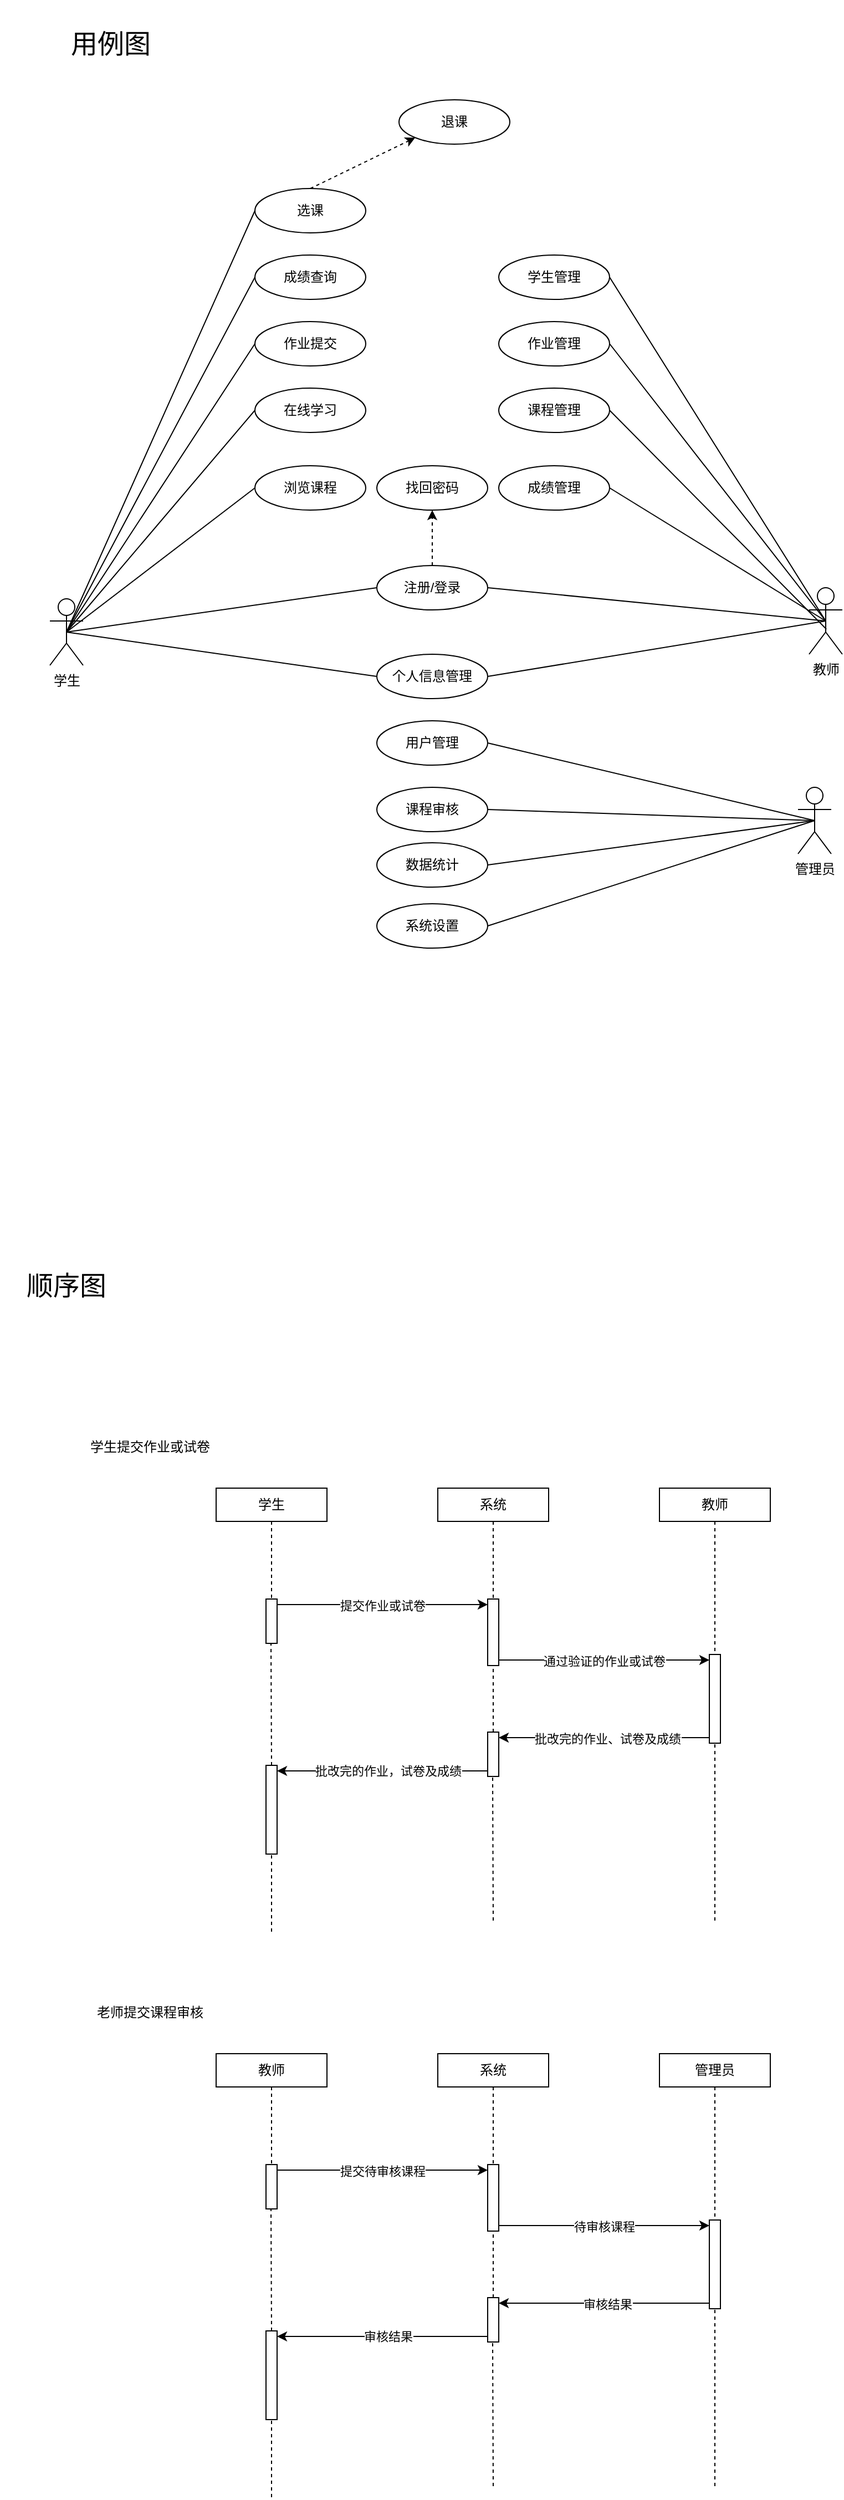 <mxfile version="28.2.7">
  <diagram name="第 1 页" id="fLlvPfosthLHn55bA1Um">
    <mxGraphModel dx="1546" dy="2075" grid="1" gridSize="10" guides="1" tooltips="1" connect="1" arrows="1" fold="1" page="1" pageScale="1" pageWidth="827" pageHeight="1169" math="0" shadow="0">
      <root>
        <mxCell id="0" />
        <mxCell id="1" parent="0" />
        <mxCell id="AGmfwcTbtCIHx4mE_C7z-1" value="学生" style="shape=umlActor;verticalLabelPosition=bottom;verticalAlign=top;html=1;" parent="1" vertex="1">
          <mxGeometry x="55" y="310" width="30" height="60" as="geometry" />
        </mxCell>
        <mxCell id="c6DCxE2B7xJcaenQP5aC-27" style="edgeStyle=orthogonalEdgeStyle;rounded=0;orthogonalLoop=1;jettySize=auto;html=1;entryX=0.5;entryY=1;entryDx=0;entryDy=0;dashed=1;" edge="1" parent="1" source="AGmfwcTbtCIHx4mE_C7z-2" target="c6DCxE2B7xJcaenQP5aC-26">
          <mxGeometry relative="1" as="geometry" />
        </mxCell>
        <mxCell id="AGmfwcTbtCIHx4mE_C7z-2" value="注册/登录" style="ellipse;whiteSpace=wrap;html=1;" parent="1" vertex="1">
          <mxGeometry x="350" y="280" width="100" height="40" as="geometry" />
        </mxCell>
        <mxCell id="AGmfwcTbtCIHx4mE_C7z-3" value="教师" style="shape=umlActor;verticalLabelPosition=bottom;verticalAlign=top;html=1;" parent="1" vertex="1">
          <mxGeometry x="740" y="300" width="30" height="60" as="geometry" />
        </mxCell>
        <mxCell id="AGmfwcTbtCIHx4mE_C7z-4" value="管理员" style="shape=umlActor;verticalLabelPosition=bottom;verticalAlign=top;html=1;" parent="1" vertex="1">
          <mxGeometry x="730" y="480" width="30" height="60" as="geometry" />
        </mxCell>
        <mxCell id="AGmfwcTbtCIHx4mE_C7z-8" value="个人信息管理" style="ellipse;whiteSpace=wrap;html=1;" parent="1" vertex="1">
          <mxGeometry x="350" y="360" width="100" height="40" as="geometry" />
        </mxCell>
        <mxCell id="AGmfwcTbtCIHx4mE_C7z-9" value="浏览课程" style="ellipse;whiteSpace=wrap;html=1;" parent="1" vertex="1">
          <mxGeometry x="240" y="190" width="100" height="40" as="geometry" />
        </mxCell>
        <mxCell id="AGmfwcTbtCIHx4mE_C7z-10" value="选课" style="ellipse;whiteSpace=wrap;html=1;" parent="1" vertex="1">
          <mxGeometry x="240" y="-60" width="100" height="40" as="geometry" />
        </mxCell>
        <mxCell id="AGmfwcTbtCIHx4mE_C7z-11" value="退课" style="ellipse;whiteSpace=wrap;html=1;" parent="1" vertex="1">
          <mxGeometry x="370" y="-140" width="100" height="40" as="geometry" />
        </mxCell>
        <mxCell id="AGmfwcTbtCIHx4mE_C7z-12" value="在线学习" style="ellipse;whiteSpace=wrap;html=1;" parent="1" vertex="1">
          <mxGeometry x="240" y="120" width="100" height="40" as="geometry" />
        </mxCell>
        <mxCell id="AGmfwcTbtCIHx4mE_C7z-13" value="作业提交" style="ellipse;whiteSpace=wrap;html=1;" parent="1" vertex="1">
          <mxGeometry x="240" y="60" width="100" height="40" as="geometry" />
        </mxCell>
        <mxCell id="AGmfwcTbtCIHx4mE_C7z-14" value="成绩查询" style="ellipse;whiteSpace=wrap;html=1;" parent="1" vertex="1">
          <mxGeometry x="240" width="100" height="40" as="geometry" />
        </mxCell>
        <mxCell id="AGmfwcTbtCIHx4mE_C7z-15" value="课程管理" style="ellipse;whiteSpace=wrap;html=1;" parent="1" vertex="1">
          <mxGeometry x="460" y="120" width="100" height="40" as="geometry" />
        </mxCell>
        <mxCell id="AGmfwcTbtCIHx4mE_C7z-16" value="作业管理" style="ellipse;whiteSpace=wrap;html=1;" parent="1" vertex="1">
          <mxGeometry x="460" y="60" width="100" height="40" as="geometry" />
        </mxCell>
        <mxCell id="AGmfwcTbtCIHx4mE_C7z-17" value="成绩管理" style="ellipse;whiteSpace=wrap;html=1;" parent="1" vertex="1">
          <mxGeometry x="460" y="190" width="100" height="40" as="geometry" />
        </mxCell>
        <mxCell id="AGmfwcTbtCIHx4mE_C7z-18" value="学生管理" style="ellipse;whiteSpace=wrap;html=1;" parent="1" vertex="1">
          <mxGeometry x="460" width="100" height="40" as="geometry" />
        </mxCell>
        <mxCell id="AGmfwcTbtCIHx4mE_C7z-19" value="用户管理" style="ellipse;whiteSpace=wrap;html=1;" parent="1" vertex="1">
          <mxGeometry x="350" y="420" width="100" height="40" as="geometry" />
        </mxCell>
        <mxCell id="AGmfwcTbtCIHx4mE_C7z-20" value="课程审核" style="ellipse;whiteSpace=wrap;html=1;" parent="1" vertex="1">
          <mxGeometry x="350" y="480" width="100" height="40" as="geometry" />
        </mxCell>
        <mxCell id="AGmfwcTbtCIHx4mE_C7z-21" value="数据统计" style="ellipse;whiteSpace=wrap;html=1;" parent="1" vertex="1">
          <mxGeometry x="350" y="530" width="100" height="40" as="geometry" />
        </mxCell>
        <mxCell id="AGmfwcTbtCIHx4mE_C7z-22" value="系统设置" style="ellipse;whiteSpace=wrap;html=1;" parent="1" vertex="1">
          <mxGeometry x="350" y="585" width="100" height="40" as="geometry" />
        </mxCell>
        <mxCell id="AGmfwcTbtCIHx4mE_C7z-26" value="" style="endArrow=none;html=1;rounded=0;entryX=0;entryY=0.5;entryDx=0;entryDy=0;exitX=0.5;exitY=0.5;exitDx=0;exitDy=0;exitPerimeter=0;" parent="1" source="AGmfwcTbtCIHx4mE_C7z-1" target="AGmfwcTbtCIHx4mE_C7z-2" edge="1">
          <mxGeometry width="50" height="50" relative="1" as="geometry">
            <mxPoint x="110" y="340" as="sourcePoint" />
            <mxPoint x="160" y="290" as="targetPoint" />
          </mxGeometry>
        </mxCell>
        <mxCell id="AGmfwcTbtCIHx4mE_C7z-27" value="" style="endArrow=none;html=1;rounded=0;entryX=0;entryY=0.5;entryDx=0;entryDy=0;exitX=0.5;exitY=0.5;exitDx=0;exitDy=0;exitPerimeter=0;" parent="1" source="AGmfwcTbtCIHx4mE_C7z-1" target="AGmfwcTbtCIHx4mE_C7z-8" edge="1">
          <mxGeometry width="50" height="50" relative="1" as="geometry">
            <mxPoint x="110" y="340" as="sourcePoint" />
            <mxPoint x="440" y="190" as="targetPoint" />
          </mxGeometry>
        </mxCell>
        <mxCell id="AGmfwcTbtCIHx4mE_C7z-28" value="" style="endArrow=none;html=1;rounded=0;entryX=0.5;entryY=0.5;entryDx=0;entryDy=0;entryPerimeter=0;exitX=1;exitY=0.5;exitDx=0;exitDy=0;" parent="1" source="AGmfwcTbtCIHx4mE_C7z-2" target="AGmfwcTbtCIHx4mE_C7z-3" edge="1">
          <mxGeometry width="50" height="50" relative="1" as="geometry">
            <mxPoint x="370" y="190" as="sourcePoint" />
            <mxPoint x="420" y="140" as="targetPoint" />
          </mxGeometry>
        </mxCell>
        <mxCell id="AGmfwcTbtCIHx4mE_C7z-29" value="" style="endArrow=none;html=1;rounded=0;exitX=1;exitY=0.5;exitDx=0;exitDy=0;entryX=0.5;entryY=0.5;entryDx=0;entryDy=0;entryPerimeter=0;" parent="1" source="AGmfwcTbtCIHx4mE_C7z-8" target="AGmfwcTbtCIHx4mE_C7z-3" edge="1">
          <mxGeometry width="50" height="50" relative="1" as="geometry">
            <mxPoint x="490" y="250" as="sourcePoint" />
            <mxPoint x="540" y="200" as="targetPoint" />
          </mxGeometry>
        </mxCell>
        <mxCell id="AGmfwcTbtCIHx4mE_C7z-30" value="" style="endArrow=none;html=1;rounded=0;exitX=0.5;exitY=0.5;exitDx=0;exitDy=0;exitPerimeter=0;entryX=0;entryY=0.5;entryDx=0;entryDy=0;" parent="1" source="AGmfwcTbtCIHx4mE_C7z-1" target="AGmfwcTbtCIHx4mE_C7z-10" edge="1">
          <mxGeometry width="50" height="50" relative="1" as="geometry">
            <mxPoint x="110" y="220" as="sourcePoint" />
            <mxPoint x="160" y="170" as="targetPoint" />
          </mxGeometry>
        </mxCell>
        <mxCell id="AGmfwcTbtCIHx4mE_C7z-31" value="" style="endArrow=none;html=1;rounded=0;exitX=0.5;exitY=0.5;exitDx=0;exitDy=0;exitPerimeter=0;entryX=0;entryY=0.5;entryDx=0;entryDy=0;" parent="1" source="AGmfwcTbtCIHx4mE_C7z-1" target="AGmfwcTbtCIHx4mE_C7z-14" edge="1">
          <mxGeometry width="50" height="50" relative="1" as="geometry">
            <mxPoint x="140" y="230" as="sourcePoint" />
            <mxPoint x="190" y="180" as="targetPoint" />
          </mxGeometry>
        </mxCell>
        <mxCell id="AGmfwcTbtCIHx4mE_C7z-32" value="" style="endArrow=none;html=1;rounded=0;exitX=0.5;exitY=0.5;exitDx=0;exitDy=0;exitPerimeter=0;entryX=0;entryY=0.5;entryDx=0;entryDy=0;" parent="1" source="AGmfwcTbtCIHx4mE_C7z-1" target="AGmfwcTbtCIHx4mE_C7z-13" edge="1">
          <mxGeometry width="50" height="50" relative="1" as="geometry">
            <mxPoint x="200" y="250" as="sourcePoint" />
            <mxPoint x="250" y="200" as="targetPoint" />
          </mxGeometry>
        </mxCell>
        <mxCell id="AGmfwcTbtCIHx4mE_C7z-33" value="" style="endArrow=none;html=1;rounded=0;exitX=0.5;exitY=0.5;exitDx=0;exitDy=0;exitPerimeter=0;entryX=0;entryY=0.5;entryDx=0;entryDy=0;" parent="1" source="AGmfwcTbtCIHx4mE_C7z-1" target="AGmfwcTbtCIHx4mE_C7z-12" edge="1">
          <mxGeometry width="50" height="50" relative="1" as="geometry">
            <mxPoint x="190" y="340" as="sourcePoint" />
            <mxPoint x="240" y="290" as="targetPoint" />
          </mxGeometry>
        </mxCell>
        <mxCell id="AGmfwcTbtCIHx4mE_C7z-34" value="" style="endArrow=none;html=1;rounded=0;exitX=0.5;exitY=0.5;exitDx=0;exitDy=0;exitPerimeter=0;entryX=0;entryY=0.5;entryDx=0;entryDy=0;" parent="1" source="AGmfwcTbtCIHx4mE_C7z-1" target="AGmfwcTbtCIHx4mE_C7z-9" edge="1">
          <mxGeometry width="50" height="50" relative="1" as="geometry">
            <mxPoint x="240" y="310" as="sourcePoint" />
            <mxPoint x="290" y="260" as="targetPoint" />
          </mxGeometry>
        </mxCell>
        <mxCell id="AGmfwcTbtCIHx4mE_C7z-35" value="" style="endArrow=none;html=1;rounded=0;entryX=0.5;entryY=0.5;entryDx=0;entryDy=0;entryPerimeter=0;exitX=1;exitY=0.5;exitDx=0;exitDy=0;" parent="1" source="AGmfwcTbtCIHx4mE_C7z-17" target="AGmfwcTbtCIHx4mE_C7z-3" edge="1">
          <mxGeometry width="50" height="50" relative="1" as="geometry">
            <mxPoint x="580" y="230" as="sourcePoint" />
            <mxPoint x="630" y="180" as="targetPoint" />
          </mxGeometry>
        </mxCell>
        <mxCell id="AGmfwcTbtCIHx4mE_C7z-36" value="" style="endArrow=none;html=1;rounded=0;entryX=0.52;entryY=0.623;entryDx=0;entryDy=0;entryPerimeter=0;exitX=1;exitY=0.5;exitDx=0;exitDy=0;" parent="1" source="AGmfwcTbtCIHx4mE_C7z-15" target="AGmfwcTbtCIHx4mE_C7z-3" edge="1">
          <mxGeometry width="50" height="50" relative="1" as="geometry">
            <mxPoint x="640" y="260" as="sourcePoint" />
            <mxPoint x="690" y="210" as="targetPoint" />
          </mxGeometry>
        </mxCell>
        <mxCell id="AGmfwcTbtCIHx4mE_C7z-37" value="" style="endArrow=none;html=1;rounded=0;entryX=0.5;entryY=0.5;entryDx=0;entryDy=0;entryPerimeter=0;exitX=1;exitY=0.5;exitDx=0;exitDy=0;" parent="1" source="AGmfwcTbtCIHx4mE_C7z-16" target="AGmfwcTbtCIHx4mE_C7z-3" edge="1">
          <mxGeometry width="50" height="50" relative="1" as="geometry">
            <mxPoint x="690" y="330" as="sourcePoint" />
            <mxPoint x="740" y="280" as="targetPoint" />
          </mxGeometry>
        </mxCell>
        <mxCell id="AGmfwcTbtCIHx4mE_C7z-38" value="" style="endArrow=none;html=1;rounded=0;exitX=0.5;exitY=0.5;exitDx=0;exitDy=0;exitPerimeter=0;entryX=1;entryY=0.5;entryDx=0;entryDy=0;" parent="1" source="AGmfwcTbtCIHx4mE_C7z-3" target="AGmfwcTbtCIHx4mE_C7z-18" edge="1">
          <mxGeometry width="50" height="50" relative="1" as="geometry">
            <mxPoint x="690" y="160" as="sourcePoint" />
            <mxPoint x="740" y="160" as="targetPoint" />
          </mxGeometry>
        </mxCell>
        <mxCell id="AGmfwcTbtCIHx4mE_C7z-39" value="" style="endArrow=classic;html=1;rounded=0;exitX=0.5;exitY=0;exitDx=0;exitDy=0;entryX=0;entryY=1;entryDx=0;entryDy=0;endFill=1;dashed=1;" parent="1" source="AGmfwcTbtCIHx4mE_C7z-10" target="AGmfwcTbtCIHx4mE_C7z-11" edge="1">
          <mxGeometry width="50" height="50" relative="1" as="geometry">
            <mxPoint x="390" as="sourcePoint" />
            <mxPoint x="440" y="-50" as="targetPoint" />
          </mxGeometry>
        </mxCell>
        <mxCell id="AGmfwcTbtCIHx4mE_C7z-41" value="" style="endArrow=none;html=1;rounded=0;exitX=1;exitY=0.5;exitDx=0;exitDy=0;entryX=0.5;entryY=0.5;entryDx=0;entryDy=0;entryPerimeter=0;" parent="1" source="AGmfwcTbtCIHx4mE_C7z-22" edge="1" target="AGmfwcTbtCIHx4mE_C7z-4">
          <mxGeometry width="50" height="50" relative="1" as="geometry">
            <mxPoint x="180" y="530" as="sourcePoint" />
            <mxPoint x="720" y="510" as="targetPoint" />
          </mxGeometry>
        </mxCell>
        <mxCell id="AGmfwcTbtCIHx4mE_C7z-42" value="" style="endArrow=none;html=1;rounded=0;entryX=0.5;entryY=0.5;entryDx=0;entryDy=0;entryPerimeter=0;exitX=1;exitY=0.5;exitDx=0;exitDy=0;" parent="1" source="AGmfwcTbtCIHx4mE_C7z-21" target="AGmfwcTbtCIHx4mE_C7z-4" edge="1">
          <mxGeometry width="50" height="50" relative="1" as="geometry">
            <mxPoint x="230" y="560" as="sourcePoint" />
            <mxPoint x="280" y="510" as="targetPoint" />
          </mxGeometry>
        </mxCell>
        <mxCell id="AGmfwcTbtCIHx4mE_C7z-43" value="" style="endArrow=none;html=1;rounded=0;entryX=0.5;entryY=0.5;entryDx=0;entryDy=0;entryPerimeter=0;exitX=1;exitY=0.5;exitDx=0;exitDy=0;" parent="1" source="AGmfwcTbtCIHx4mE_C7z-20" target="AGmfwcTbtCIHx4mE_C7z-4" edge="1">
          <mxGeometry width="50" height="50" relative="1" as="geometry">
            <mxPoint x="290" y="600" as="sourcePoint" />
            <mxPoint x="340" y="550" as="targetPoint" />
          </mxGeometry>
        </mxCell>
        <mxCell id="AGmfwcTbtCIHx4mE_C7z-44" value="" style="endArrow=none;html=1;rounded=0;entryX=0.5;entryY=0.5;entryDx=0;entryDy=0;entryPerimeter=0;exitX=1;exitY=0.5;exitDx=0;exitDy=0;" parent="1" source="AGmfwcTbtCIHx4mE_C7z-19" target="AGmfwcTbtCIHx4mE_C7z-4" edge="1">
          <mxGeometry width="50" height="50" relative="1" as="geometry">
            <mxPoint x="320" y="640" as="sourcePoint" />
            <mxPoint x="370" y="590" as="targetPoint" />
          </mxGeometry>
        </mxCell>
        <mxCell id="AGmfwcTbtCIHx4mE_C7z-50" style="edgeStyle=orthogonalEdgeStyle;rounded=0;orthogonalLoop=1;jettySize=auto;html=1;exitX=0.5;exitY=1;exitDx=0;exitDy=0;dashed=1;endArrow=none;startFill=0;" parent="1" source="AGmfwcTbtCIHx4mE_C7z-47" edge="1">
          <mxGeometry relative="1" as="geometry">
            <mxPoint x="255" y="1212" as="targetPoint" />
          </mxGeometry>
        </mxCell>
        <mxCell id="AGmfwcTbtCIHx4mE_C7z-47" value="学生" style="rounded=0;whiteSpace=wrap;html=1;" parent="1" vertex="1">
          <mxGeometry x="205" y="1112" width="100" height="30" as="geometry" />
        </mxCell>
        <mxCell id="AGmfwcTbtCIHx4mE_C7z-57" style="edgeStyle=orthogonalEdgeStyle;rounded=0;orthogonalLoop=1;jettySize=auto;html=1;exitX=0.5;exitY=1;exitDx=0;exitDy=0;dashed=1;" parent="1" source="AGmfwcTbtCIHx4mE_C7z-48" edge="1">
          <mxGeometry relative="1" as="geometry">
            <mxPoint x="455" y="1222" as="targetPoint" />
          </mxGeometry>
        </mxCell>
        <mxCell id="AGmfwcTbtCIHx4mE_C7z-48" value="系统" style="rounded=0;whiteSpace=wrap;html=1;" parent="1" vertex="1">
          <mxGeometry x="405" y="1112" width="100" height="30" as="geometry" />
        </mxCell>
        <mxCell id="AGmfwcTbtCIHx4mE_C7z-52" style="edgeStyle=orthogonalEdgeStyle;rounded=0;orthogonalLoop=1;jettySize=auto;html=1;endArrow=none;startFill=0;dashed=1;" parent="1" source="AGmfwcTbtCIHx4mE_C7z-49" edge="1">
          <mxGeometry relative="1" as="geometry">
            <mxPoint x="655" y="1262" as="targetPoint" />
          </mxGeometry>
        </mxCell>
        <mxCell id="AGmfwcTbtCIHx4mE_C7z-49" value="教师" style="rounded=0;whiteSpace=wrap;html=1;" parent="1" vertex="1">
          <mxGeometry x="605" y="1112" width="100" height="30" as="geometry" />
        </mxCell>
        <mxCell id="AGmfwcTbtCIHx4mE_C7z-54" value="" style="html=1;points=[[0,0,0,0,5],[0,1,0,0,-5],[1,0,0,0,5],[1,1,0,0,-5]];perimeter=orthogonalPerimeter;outlineConnect=0;targetShapes=umlLifeline;portConstraint=eastwest;newEdgeStyle={&quot;curved&quot;:0,&quot;rounded&quot;:0};" parent="1" vertex="1">
          <mxGeometry x="250" y="1212" width="10" height="40" as="geometry" />
        </mxCell>
        <mxCell id="AGmfwcTbtCIHx4mE_C7z-59" value="" style="html=1;points=[[0,0,0,0,5],[0,1,0,0,-5],[1,0,0,0,5],[1,1,0,0,-5]];perimeter=orthogonalPerimeter;outlineConnect=0;targetShapes=umlLifeline;portConstraint=eastwest;newEdgeStyle={&quot;curved&quot;:0,&quot;rounded&quot;:0};" parent="1" vertex="1">
          <mxGeometry x="450" y="1212" width="10" height="60" as="geometry" />
        </mxCell>
        <mxCell id="AGmfwcTbtCIHx4mE_C7z-60" style="edgeStyle=orthogonalEdgeStyle;rounded=0;orthogonalLoop=1;jettySize=auto;html=1;curved=0;exitX=1;exitY=0;exitDx=0;exitDy=5;exitPerimeter=0;entryX=0;entryY=0;entryDx=0;entryDy=5;entryPerimeter=0;" parent="1" source="AGmfwcTbtCIHx4mE_C7z-54" target="AGmfwcTbtCIHx4mE_C7z-59" edge="1">
          <mxGeometry relative="1" as="geometry" />
        </mxCell>
        <mxCell id="AGmfwcTbtCIHx4mE_C7z-61" value="提交作业或试卷" style="edgeLabel;html=1;align=center;verticalAlign=middle;resizable=0;points=[];" parent="AGmfwcTbtCIHx4mE_C7z-60" vertex="1" connectable="0">
          <mxGeometry x="-0.006" y="-1" relative="1" as="geometry">
            <mxPoint as="offset" />
          </mxGeometry>
        </mxCell>
        <mxCell id="AGmfwcTbtCIHx4mE_C7z-62" value="" style="html=1;points=[[0,0,0,0,5],[0,1,0,0,-5],[1,0,0,0,5],[1,1,0,0,-5]];perimeter=orthogonalPerimeter;outlineConnect=0;targetShapes=umlLifeline;portConstraint=eastwest;newEdgeStyle={&quot;curved&quot;:0,&quot;rounded&quot;:0};" parent="1" vertex="1">
          <mxGeometry x="650" y="1262" width="10" height="80" as="geometry" />
        </mxCell>
        <mxCell id="AGmfwcTbtCIHx4mE_C7z-63" style="edgeStyle=orthogonalEdgeStyle;rounded=0;orthogonalLoop=1;jettySize=auto;html=1;curved=0;exitX=1;exitY=1;exitDx=0;exitDy=-5;exitPerimeter=0;entryX=0;entryY=0;entryDx=0;entryDy=5;entryPerimeter=0;" parent="1" source="AGmfwcTbtCIHx4mE_C7z-59" target="AGmfwcTbtCIHx4mE_C7z-62" edge="1">
          <mxGeometry relative="1" as="geometry" />
        </mxCell>
        <mxCell id="AGmfwcTbtCIHx4mE_C7z-64" value="通过验证的作业或试卷" style="edgeLabel;html=1;align=center;verticalAlign=middle;resizable=0;points=[];" parent="AGmfwcTbtCIHx4mE_C7z-63" vertex="1" connectable="0">
          <mxGeometry x="-0.006" y="-1" relative="1" as="geometry">
            <mxPoint as="offset" />
          </mxGeometry>
        </mxCell>
        <mxCell id="AGmfwcTbtCIHx4mE_C7z-65" value="" style="endArrow=none;html=1;rounded=0;exitX=0.5;exitY=0;exitDx=0;exitDy=0;exitPerimeter=0;dashed=1;" parent="1" source="AGmfwcTbtCIHx4mE_C7z-66" target="AGmfwcTbtCIHx4mE_C7z-59" edge="1">
          <mxGeometry width="50" height="50" relative="1" as="geometry">
            <mxPoint x="455" y="1322" as="sourcePoint" />
            <mxPoint x="455" y="1282" as="targetPoint" />
          </mxGeometry>
        </mxCell>
        <mxCell id="AGmfwcTbtCIHx4mE_C7z-66" value="" style="html=1;points=[[0,0,0,0,5],[0,1,0,0,-5],[1,0,0,0,5],[1,1,0,0,-5]];perimeter=orthogonalPerimeter;outlineConnect=0;targetShapes=umlLifeline;portConstraint=eastwest;newEdgeStyle={&quot;curved&quot;:0,&quot;rounded&quot;:0};" parent="1" vertex="1">
          <mxGeometry x="450" y="1332" width="10" height="40" as="geometry" />
        </mxCell>
        <mxCell id="AGmfwcTbtCIHx4mE_C7z-67" style="edgeStyle=orthogonalEdgeStyle;rounded=0;orthogonalLoop=1;jettySize=auto;html=1;curved=0;exitX=0;exitY=1;exitDx=0;exitDy=-5;exitPerimeter=0;entryX=1;entryY=0;entryDx=0;entryDy=5;entryPerimeter=0;" parent="1" source="AGmfwcTbtCIHx4mE_C7z-62" target="AGmfwcTbtCIHx4mE_C7z-66" edge="1">
          <mxGeometry relative="1" as="geometry" />
        </mxCell>
        <mxCell id="AGmfwcTbtCIHx4mE_C7z-68" value="批改完的作业、试卷及成绩" style="edgeLabel;html=1;align=center;verticalAlign=middle;resizable=0;points=[];" parent="AGmfwcTbtCIHx4mE_C7z-67" vertex="1" connectable="0">
          <mxGeometry x="-0.025" y="1" relative="1" as="geometry">
            <mxPoint as="offset" />
          </mxGeometry>
        </mxCell>
        <mxCell id="AGmfwcTbtCIHx4mE_C7z-69" value="" style="html=1;points=[[0,0,0,0,5],[0,1,0,0,-5],[1,0,0,0,5],[1,1,0,0,-5]];perimeter=orthogonalPerimeter;outlineConnect=0;targetShapes=umlLifeline;portConstraint=eastwest;newEdgeStyle={&quot;curved&quot;:0,&quot;rounded&quot;:0};" parent="1" vertex="1">
          <mxGeometry x="250" y="1362" width="10" height="80" as="geometry" />
        </mxCell>
        <mxCell id="AGmfwcTbtCIHx4mE_C7z-70" style="edgeStyle=orthogonalEdgeStyle;rounded=0;orthogonalLoop=1;jettySize=auto;html=1;curved=0;exitX=0;exitY=1;exitDx=0;exitDy=-5;exitPerimeter=0;entryX=1;entryY=0;entryDx=0;entryDy=5;entryPerimeter=0;" parent="1" source="AGmfwcTbtCIHx4mE_C7z-66" target="AGmfwcTbtCIHx4mE_C7z-69" edge="1">
          <mxGeometry relative="1" as="geometry" />
        </mxCell>
        <mxCell id="AGmfwcTbtCIHx4mE_C7z-71" value="批改完的作业，试卷及成绩" style="edgeLabel;html=1;align=center;verticalAlign=middle;resizable=0;points=[];" parent="AGmfwcTbtCIHx4mE_C7z-70" vertex="1" connectable="0">
          <mxGeometry x="-0.046" relative="1" as="geometry">
            <mxPoint as="offset" />
          </mxGeometry>
        </mxCell>
        <mxCell id="AGmfwcTbtCIHx4mE_C7z-73" value="" style="endArrow=none;html=1;rounded=0;dashed=1;" parent="1" target="AGmfwcTbtCIHx4mE_C7z-62" edge="1">
          <mxGeometry width="50" height="50" relative="1" as="geometry">
            <mxPoint x="655" y="1502" as="sourcePoint" />
            <mxPoint x="665" y="1412" as="targetPoint" />
          </mxGeometry>
        </mxCell>
        <mxCell id="AGmfwcTbtCIHx4mE_C7z-74" value="" style="endArrow=none;html=1;rounded=0;dashed=1;" parent="1" edge="1">
          <mxGeometry width="50" height="50" relative="1" as="geometry">
            <mxPoint x="255" y="1362" as="sourcePoint" />
            <mxPoint x="254.5" y="1252" as="targetPoint" />
          </mxGeometry>
        </mxCell>
        <mxCell id="AGmfwcTbtCIHx4mE_C7z-75" value="" style="endArrow=none;html=1;rounded=0;dashed=1;" parent="1" edge="1">
          <mxGeometry width="50" height="50" relative="1" as="geometry">
            <mxPoint x="455" y="1502" as="sourcePoint" />
            <mxPoint x="454.5" y="1372" as="targetPoint" />
          </mxGeometry>
        </mxCell>
        <mxCell id="AGmfwcTbtCIHx4mE_C7z-76" value="" style="endArrow=none;html=1;rounded=0;dashed=1;" parent="1" edge="1">
          <mxGeometry width="50" height="50" relative="1" as="geometry">
            <mxPoint x="255" y="1512" as="sourcePoint" />
            <mxPoint x="255" y="1442" as="targetPoint" />
          </mxGeometry>
        </mxCell>
        <mxCell id="AGmfwcTbtCIHx4mE_C7z-77" value="学生提交作业或试卷" style="text;html=1;align=center;verticalAlign=middle;resizable=0;points=[];autosize=1;strokeColor=none;fillColor=none;" parent="1" vertex="1">
          <mxGeometry x="80" y="1060" width="130" height="30" as="geometry" />
        </mxCell>
        <mxCell id="AGmfwcTbtCIHx4mE_C7z-81" value="用例图" style="rounded=0;whiteSpace=wrap;html=1;fontStyle=0;fontSize=24;strokeColor=none;" parent="1" vertex="1">
          <mxGeometry x="50" y="-230" width="120" height="80" as="geometry" />
        </mxCell>
        <mxCell id="AGmfwcTbtCIHx4mE_C7z-82" value="顺序图" style="rounded=0;whiteSpace=wrap;html=1;fontStyle=0;fontSize=24;strokeColor=none;" parent="1" vertex="1">
          <mxGeometry x="10" y="890" width="120" height="80" as="geometry" />
        </mxCell>
        <mxCell id="c6DCxE2B7xJcaenQP5aC-1" style="edgeStyle=orthogonalEdgeStyle;rounded=0;orthogonalLoop=1;jettySize=auto;html=1;exitX=0.5;exitY=1;exitDx=0;exitDy=0;dashed=1;endArrow=none;startFill=0;" edge="1" parent="1" source="c6DCxE2B7xJcaenQP5aC-2">
          <mxGeometry relative="1" as="geometry">
            <mxPoint x="255" y="1722" as="targetPoint" />
          </mxGeometry>
        </mxCell>
        <mxCell id="c6DCxE2B7xJcaenQP5aC-2" value="教师" style="rounded=0;whiteSpace=wrap;html=1;" vertex="1" parent="1">
          <mxGeometry x="205" y="1622" width="100" height="30" as="geometry" />
        </mxCell>
        <mxCell id="c6DCxE2B7xJcaenQP5aC-3" style="edgeStyle=orthogonalEdgeStyle;rounded=0;orthogonalLoop=1;jettySize=auto;html=1;exitX=0.5;exitY=1;exitDx=0;exitDy=0;dashed=1;" edge="1" parent="1" source="c6DCxE2B7xJcaenQP5aC-4">
          <mxGeometry relative="1" as="geometry">
            <mxPoint x="455" y="1732" as="targetPoint" />
          </mxGeometry>
        </mxCell>
        <mxCell id="c6DCxE2B7xJcaenQP5aC-4" value="系统" style="rounded=0;whiteSpace=wrap;html=1;" vertex="1" parent="1">
          <mxGeometry x="405" y="1622" width="100" height="30" as="geometry" />
        </mxCell>
        <mxCell id="c6DCxE2B7xJcaenQP5aC-5" style="edgeStyle=orthogonalEdgeStyle;rounded=0;orthogonalLoop=1;jettySize=auto;html=1;endArrow=none;startFill=0;dashed=1;" edge="1" parent="1" source="c6DCxE2B7xJcaenQP5aC-6">
          <mxGeometry relative="1" as="geometry">
            <mxPoint x="655" y="1772" as="targetPoint" />
          </mxGeometry>
        </mxCell>
        <mxCell id="c6DCxE2B7xJcaenQP5aC-6" value="管理员" style="rounded=0;whiteSpace=wrap;html=1;" vertex="1" parent="1">
          <mxGeometry x="605" y="1622" width="100" height="30" as="geometry" />
        </mxCell>
        <mxCell id="c6DCxE2B7xJcaenQP5aC-7" value="" style="html=1;points=[[0,0,0,0,5],[0,1,0,0,-5],[1,0,0,0,5],[1,1,0,0,-5]];perimeter=orthogonalPerimeter;outlineConnect=0;targetShapes=umlLifeline;portConstraint=eastwest;newEdgeStyle={&quot;curved&quot;:0,&quot;rounded&quot;:0};" vertex="1" parent="1">
          <mxGeometry x="250" y="1722" width="10" height="40" as="geometry" />
        </mxCell>
        <mxCell id="c6DCxE2B7xJcaenQP5aC-8" value="" style="html=1;points=[[0,0,0,0,5],[0,1,0,0,-5],[1,0,0,0,5],[1,1,0,0,-5]];perimeter=orthogonalPerimeter;outlineConnect=0;targetShapes=umlLifeline;portConstraint=eastwest;newEdgeStyle={&quot;curved&quot;:0,&quot;rounded&quot;:0};" vertex="1" parent="1">
          <mxGeometry x="450" y="1722" width="10" height="60" as="geometry" />
        </mxCell>
        <mxCell id="c6DCxE2B7xJcaenQP5aC-9" style="edgeStyle=orthogonalEdgeStyle;rounded=0;orthogonalLoop=1;jettySize=auto;html=1;curved=0;exitX=1;exitY=0;exitDx=0;exitDy=5;exitPerimeter=0;entryX=0;entryY=0;entryDx=0;entryDy=5;entryPerimeter=0;" edge="1" parent="1" source="c6DCxE2B7xJcaenQP5aC-7" target="c6DCxE2B7xJcaenQP5aC-8">
          <mxGeometry relative="1" as="geometry" />
        </mxCell>
        <mxCell id="c6DCxE2B7xJcaenQP5aC-10" value="提交待审核课程" style="edgeLabel;html=1;align=center;verticalAlign=middle;resizable=0;points=[];" vertex="1" connectable="0" parent="c6DCxE2B7xJcaenQP5aC-9">
          <mxGeometry x="-0.006" y="-1" relative="1" as="geometry">
            <mxPoint as="offset" />
          </mxGeometry>
        </mxCell>
        <mxCell id="c6DCxE2B7xJcaenQP5aC-11" value="" style="html=1;points=[[0,0,0,0,5],[0,1,0,0,-5],[1,0,0,0,5],[1,1,0,0,-5]];perimeter=orthogonalPerimeter;outlineConnect=0;targetShapes=umlLifeline;portConstraint=eastwest;newEdgeStyle={&quot;curved&quot;:0,&quot;rounded&quot;:0};" vertex="1" parent="1">
          <mxGeometry x="650" y="1772" width="10" height="80" as="geometry" />
        </mxCell>
        <mxCell id="c6DCxE2B7xJcaenQP5aC-12" style="edgeStyle=orthogonalEdgeStyle;rounded=0;orthogonalLoop=1;jettySize=auto;html=1;curved=0;exitX=1;exitY=1;exitDx=0;exitDy=-5;exitPerimeter=0;entryX=0;entryY=0;entryDx=0;entryDy=5;entryPerimeter=0;" edge="1" parent="1" source="c6DCxE2B7xJcaenQP5aC-8" target="c6DCxE2B7xJcaenQP5aC-11">
          <mxGeometry relative="1" as="geometry" />
        </mxCell>
        <mxCell id="c6DCxE2B7xJcaenQP5aC-13" value="待审核课程" style="edgeLabel;html=1;align=center;verticalAlign=middle;resizable=0;points=[];" vertex="1" connectable="0" parent="c6DCxE2B7xJcaenQP5aC-12">
          <mxGeometry x="-0.006" y="-1" relative="1" as="geometry">
            <mxPoint as="offset" />
          </mxGeometry>
        </mxCell>
        <mxCell id="c6DCxE2B7xJcaenQP5aC-14" value="" style="endArrow=none;html=1;rounded=0;exitX=0.5;exitY=0;exitDx=0;exitDy=0;exitPerimeter=0;dashed=1;" edge="1" parent="1" source="c6DCxE2B7xJcaenQP5aC-15" target="c6DCxE2B7xJcaenQP5aC-8">
          <mxGeometry width="50" height="50" relative="1" as="geometry">
            <mxPoint x="455" y="1832" as="sourcePoint" />
            <mxPoint x="455" y="1792" as="targetPoint" />
          </mxGeometry>
        </mxCell>
        <mxCell id="c6DCxE2B7xJcaenQP5aC-15" value="" style="html=1;points=[[0,0,0,0,5],[0,1,0,0,-5],[1,0,0,0,5],[1,1,0,0,-5]];perimeter=orthogonalPerimeter;outlineConnect=0;targetShapes=umlLifeline;portConstraint=eastwest;newEdgeStyle={&quot;curved&quot;:0,&quot;rounded&quot;:0};" vertex="1" parent="1">
          <mxGeometry x="450" y="1842" width="10" height="40" as="geometry" />
        </mxCell>
        <mxCell id="c6DCxE2B7xJcaenQP5aC-16" style="edgeStyle=orthogonalEdgeStyle;rounded=0;orthogonalLoop=1;jettySize=auto;html=1;curved=0;exitX=0;exitY=1;exitDx=0;exitDy=-5;exitPerimeter=0;entryX=1;entryY=0;entryDx=0;entryDy=5;entryPerimeter=0;" edge="1" parent="1" source="c6DCxE2B7xJcaenQP5aC-11" target="c6DCxE2B7xJcaenQP5aC-15">
          <mxGeometry relative="1" as="geometry" />
        </mxCell>
        <mxCell id="c6DCxE2B7xJcaenQP5aC-17" value="审核结果" style="edgeLabel;html=1;align=center;verticalAlign=middle;resizable=0;points=[];" vertex="1" connectable="0" parent="c6DCxE2B7xJcaenQP5aC-16">
          <mxGeometry x="-0.025" y="1" relative="1" as="geometry">
            <mxPoint as="offset" />
          </mxGeometry>
        </mxCell>
        <mxCell id="c6DCxE2B7xJcaenQP5aC-18" value="" style="html=1;points=[[0,0,0,0,5],[0,1,0,0,-5],[1,0,0,0,5],[1,1,0,0,-5]];perimeter=orthogonalPerimeter;outlineConnect=0;targetShapes=umlLifeline;portConstraint=eastwest;newEdgeStyle={&quot;curved&quot;:0,&quot;rounded&quot;:0};" vertex="1" parent="1">
          <mxGeometry x="250" y="1872" width="10" height="80" as="geometry" />
        </mxCell>
        <mxCell id="c6DCxE2B7xJcaenQP5aC-19" style="edgeStyle=orthogonalEdgeStyle;rounded=0;orthogonalLoop=1;jettySize=auto;html=1;curved=0;exitX=0;exitY=1;exitDx=0;exitDy=-5;exitPerimeter=0;entryX=1;entryY=0;entryDx=0;entryDy=5;entryPerimeter=0;" edge="1" parent="1" source="c6DCxE2B7xJcaenQP5aC-15" target="c6DCxE2B7xJcaenQP5aC-18">
          <mxGeometry relative="1" as="geometry" />
        </mxCell>
        <mxCell id="c6DCxE2B7xJcaenQP5aC-20" value="审核结果" style="edgeLabel;html=1;align=center;verticalAlign=middle;resizable=0;points=[];" vertex="1" connectable="0" parent="c6DCxE2B7xJcaenQP5aC-19">
          <mxGeometry x="-0.046" relative="1" as="geometry">
            <mxPoint as="offset" />
          </mxGeometry>
        </mxCell>
        <mxCell id="c6DCxE2B7xJcaenQP5aC-21" value="" style="endArrow=none;html=1;rounded=0;dashed=1;" edge="1" parent="1" target="c6DCxE2B7xJcaenQP5aC-11">
          <mxGeometry width="50" height="50" relative="1" as="geometry">
            <mxPoint x="655" y="2012" as="sourcePoint" />
            <mxPoint x="665" y="1922" as="targetPoint" />
          </mxGeometry>
        </mxCell>
        <mxCell id="c6DCxE2B7xJcaenQP5aC-22" value="" style="endArrow=none;html=1;rounded=0;dashed=1;" edge="1" parent="1">
          <mxGeometry width="50" height="50" relative="1" as="geometry">
            <mxPoint x="255" y="1872" as="sourcePoint" />
            <mxPoint x="254.5" y="1762" as="targetPoint" />
          </mxGeometry>
        </mxCell>
        <mxCell id="c6DCxE2B7xJcaenQP5aC-23" value="" style="endArrow=none;html=1;rounded=0;dashed=1;" edge="1" parent="1">
          <mxGeometry width="50" height="50" relative="1" as="geometry">
            <mxPoint x="455" y="2012" as="sourcePoint" />
            <mxPoint x="454.5" y="1882" as="targetPoint" />
          </mxGeometry>
        </mxCell>
        <mxCell id="c6DCxE2B7xJcaenQP5aC-24" value="" style="endArrow=none;html=1;rounded=0;dashed=1;" edge="1" parent="1">
          <mxGeometry width="50" height="50" relative="1" as="geometry">
            <mxPoint x="255" y="2022" as="sourcePoint" />
            <mxPoint x="255" y="1952" as="targetPoint" />
          </mxGeometry>
        </mxCell>
        <mxCell id="c6DCxE2B7xJcaenQP5aC-25" value="老师提交课程审核" style="text;html=1;align=center;verticalAlign=middle;resizable=0;points=[];autosize=1;strokeColor=none;fillColor=none;" vertex="1" parent="1">
          <mxGeometry x="85" y="1570" width="120" height="30" as="geometry" />
        </mxCell>
        <mxCell id="c6DCxE2B7xJcaenQP5aC-26" value="找回密码" style="ellipse;whiteSpace=wrap;html=1;" vertex="1" parent="1">
          <mxGeometry x="350" y="190" width="100" height="40" as="geometry" />
        </mxCell>
      </root>
    </mxGraphModel>
  </diagram>
</mxfile>
